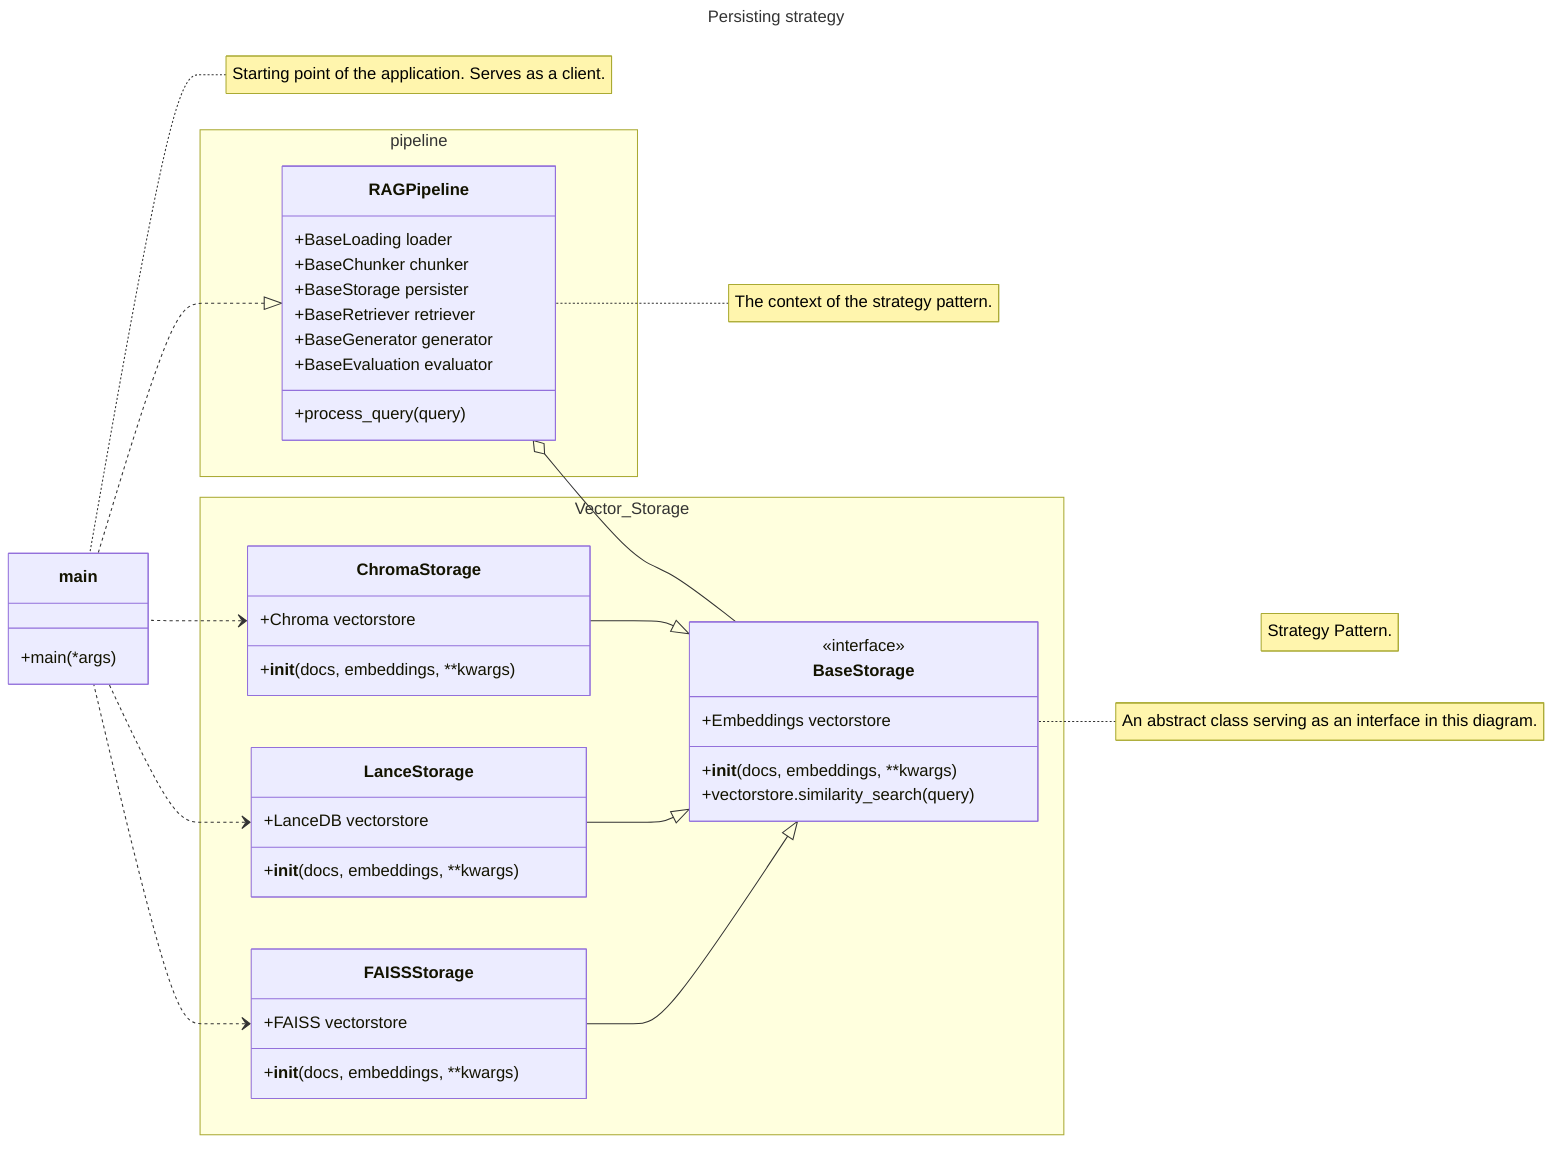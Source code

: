 ---
title: Persisting strategy
---

classDiagram
  direction RL

  class main {
    +main(*args)
  }
  
  note "Strategy Pattern."
  note for main "Starting point of the application. Serves as a client."
  note for BaseStorage "An abstract class serving as an interface in this diagram."
  note for RAGPipeline "The context of the strategy pattern."

namespace pipeline {
  class RAGPipeline {
    +BaseLoading loader
    +BaseChunker chunker
    +BaseStorage persister
    +BaseRetriever retriever
    +BaseGenerator generator
    +BaseEvaluation evaluator
    +process_query(query)
  }
}

  namespace Vector_Storage {
    class BaseStorage {
    <<interface>>
    +__init__(docs, embeddings, **kwargs)
    +vectorstore.similarity_search(query)
    +Embeddings vectorstore
  }

  class ChromaStorage {
    +__init__(docs, embeddings, **kwargs)
    +Chroma vectorstore
  }

  class LanceStorage {
    +__init__(docs, embeddings, **kwargs)
    +LanceDB vectorstore
  }

  class FAISSStorage {
    +__init__(docs, embeddings, **kwargs)
    +FAISS vectorstore
  }
  }

  BaseStorage <|-- ChromaStorage
  BaseStorage <|-- LanceStorage
  BaseStorage <|-- FAISSStorage
  BaseStorage --o RAGPipeline
  RAGPipeline <|.. main
  ChromaStorage <.. main
  LanceStorage <.. main
  FAISSStorage <.. main